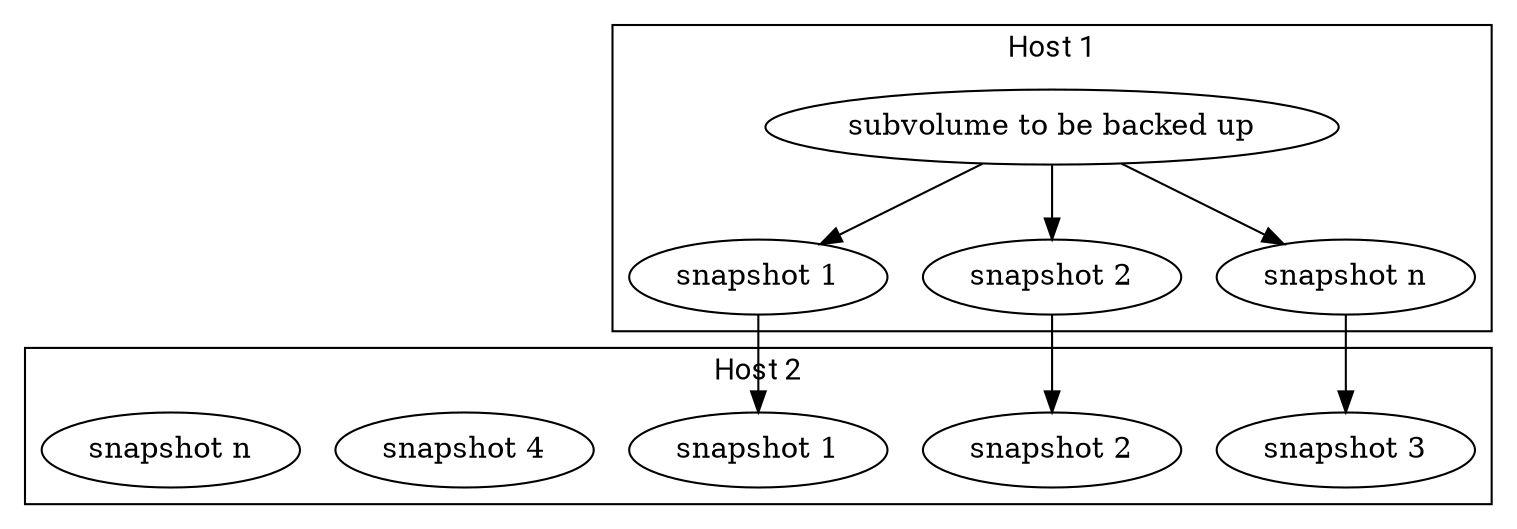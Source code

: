 digraph {
  fontname="Roboto,sans-serif"

  subgraph cluster_0 {
    label="Host 1";
    class="group_host_1";
  
    tbb [label="subvolume to be backed up"];
    sh11 [label="snapshot 1"];
    sh12 [label="snapshot 2"];
    sh1n [label="snapshot n"];

    tbb -> sh11;
    tbb -> sh12;
    tbb -> sh1n;
  }

  subgraph cluster_1 {
    label="Host 2";
    class="group_host_2";

    sh21 [label="snapshot 1"];
    sh22 [label="snapshot 2"];
    sh23 [label="snapshot 3"];
    sh24 [label="snapshot 4"];
    sh2n [label="snapshot n"];
  }

  sh11 -> sh21;
  sh12 -> sh22;
  sh1n -> sh23;
}